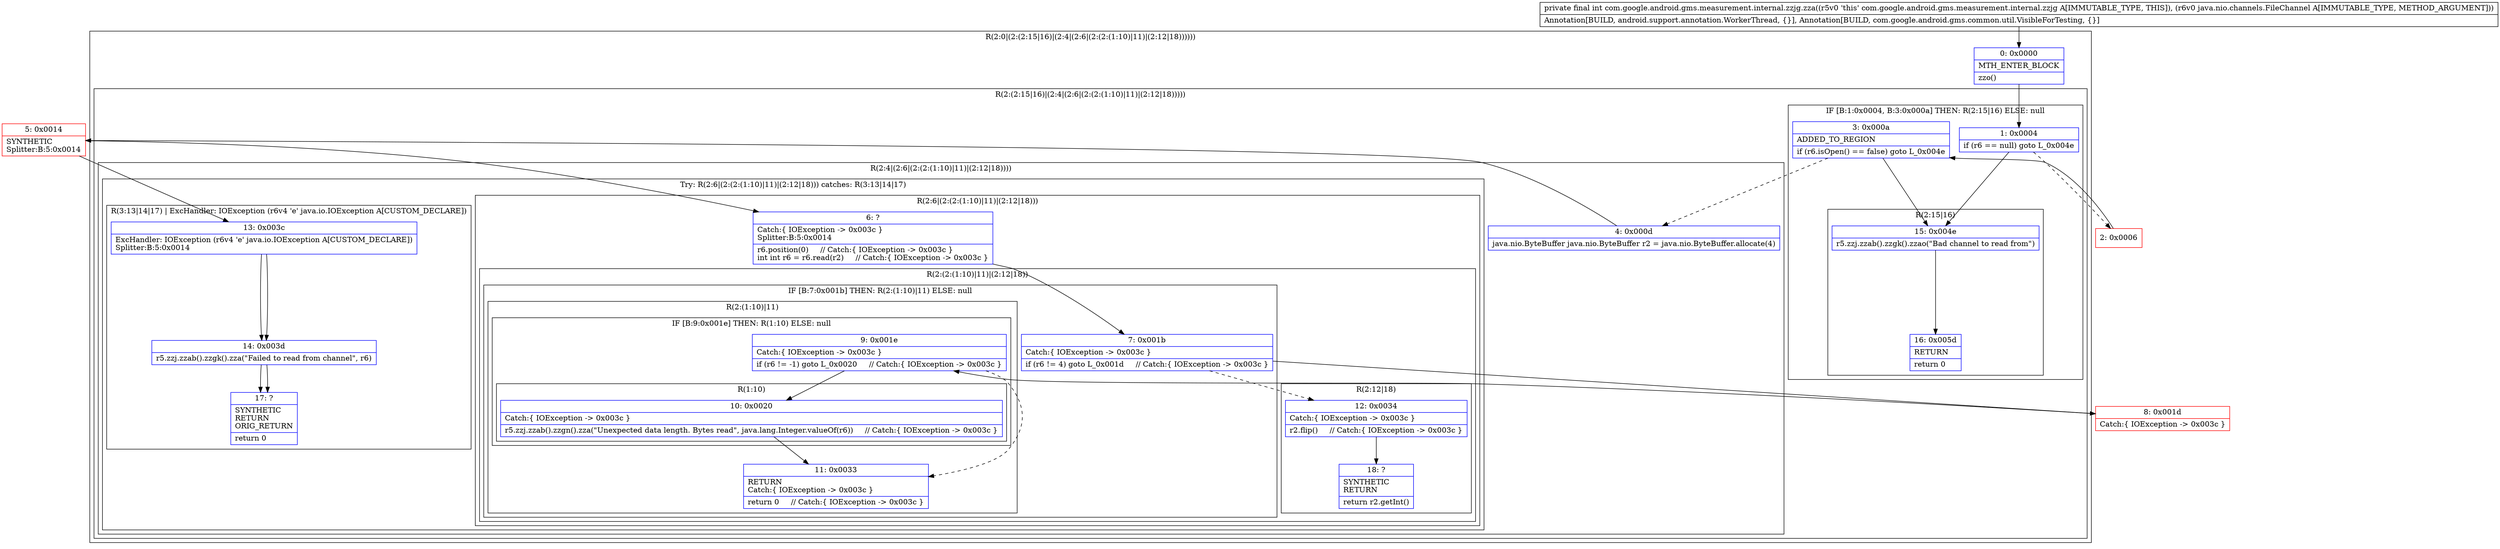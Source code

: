 digraph "CFG forcom.google.android.gms.measurement.internal.zzjg.zza(Ljava\/nio\/channels\/FileChannel;)I" {
subgraph cluster_Region_2126526003 {
label = "R(2:0|(2:(2:15|16)|(2:4|(2:6|(2:(2:(1:10)|11)|(2:12|18))))))";
node [shape=record,color=blue];
Node_0 [shape=record,label="{0\:\ 0x0000|MTH_ENTER_BLOCK\l|zzo()\l}"];
subgraph cluster_Region_1580704016 {
label = "R(2:(2:15|16)|(2:4|(2:6|(2:(2:(1:10)|11)|(2:12|18)))))";
node [shape=record,color=blue];
subgraph cluster_IfRegion_834326509 {
label = "IF [B:1:0x0004, B:3:0x000a] THEN: R(2:15|16) ELSE: null";
node [shape=record,color=blue];
Node_1 [shape=record,label="{1\:\ 0x0004|if (r6 == null) goto L_0x004e\l}"];
Node_3 [shape=record,label="{3\:\ 0x000a|ADDED_TO_REGION\l|if (r6.isOpen() == false) goto L_0x004e\l}"];
subgraph cluster_Region_1317354739 {
label = "R(2:15|16)";
node [shape=record,color=blue];
Node_15 [shape=record,label="{15\:\ 0x004e|r5.zzj.zzab().zzgk().zzao(\"Bad channel to read from\")\l}"];
Node_16 [shape=record,label="{16\:\ 0x005d|RETURN\l|return 0\l}"];
}
}
subgraph cluster_Region_2113196455 {
label = "R(2:4|(2:6|(2:(2:(1:10)|11)|(2:12|18))))";
node [shape=record,color=blue];
Node_4 [shape=record,label="{4\:\ 0x000d|java.nio.ByteBuffer java.nio.ByteBuffer r2 = java.nio.ByteBuffer.allocate(4)\l}"];
subgraph cluster_TryCatchRegion_822868670 {
label = "Try: R(2:6|(2:(2:(1:10)|11)|(2:12|18))) catches: R(3:13|14|17)";
node [shape=record,color=blue];
subgraph cluster_Region_536139742 {
label = "R(2:6|(2:(2:(1:10)|11)|(2:12|18)))";
node [shape=record,color=blue];
Node_6 [shape=record,label="{6\:\ ?|Catch:\{ IOException \-\> 0x003c \}\lSplitter:B:5:0x0014\l|r6.position(0)     \/\/ Catch:\{ IOException \-\> 0x003c \}\lint int r6 = r6.read(r2)     \/\/ Catch:\{ IOException \-\> 0x003c \}\l}"];
subgraph cluster_Region_1381491374 {
label = "R(2:(2:(1:10)|11)|(2:12|18))";
node [shape=record,color=blue];
subgraph cluster_IfRegion_1398386756 {
label = "IF [B:7:0x001b] THEN: R(2:(1:10)|11) ELSE: null";
node [shape=record,color=blue];
Node_7 [shape=record,label="{7\:\ 0x001b|Catch:\{ IOException \-\> 0x003c \}\l|if (r6 != 4) goto L_0x001d     \/\/ Catch:\{ IOException \-\> 0x003c \}\l}"];
subgraph cluster_Region_905284270 {
label = "R(2:(1:10)|11)";
node [shape=record,color=blue];
subgraph cluster_IfRegion_150682209 {
label = "IF [B:9:0x001e] THEN: R(1:10) ELSE: null";
node [shape=record,color=blue];
Node_9 [shape=record,label="{9\:\ 0x001e|Catch:\{ IOException \-\> 0x003c \}\l|if (r6 != \-1) goto L_0x0020     \/\/ Catch:\{ IOException \-\> 0x003c \}\l}"];
subgraph cluster_Region_822630023 {
label = "R(1:10)";
node [shape=record,color=blue];
Node_10 [shape=record,label="{10\:\ 0x0020|Catch:\{ IOException \-\> 0x003c \}\l|r5.zzj.zzab().zzgn().zza(\"Unexpected data length. Bytes read\", java.lang.Integer.valueOf(r6))     \/\/ Catch:\{ IOException \-\> 0x003c \}\l}"];
}
}
Node_11 [shape=record,label="{11\:\ 0x0033|RETURN\lCatch:\{ IOException \-\> 0x003c \}\l|return 0     \/\/ Catch:\{ IOException \-\> 0x003c \}\l}"];
}
}
subgraph cluster_Region_1645124351 {
label = "R(2:12|18)";
node [shape=record,color=blue];
Node_12 [shape=record,label="{12\:\ 0x0034|Catch:\{ IOException \-\> 0x003c \}\l|r2.flip()     \/\/ Catch:\{ IOException \-\> 0x003c \}\l}"];
Node_18 [shape=record,label="{18\:\ ?|SYNTHETIC\lRETURN\l|return r2.getInt()\l}"];
}
}
}
subgraph cluster_Region_1383090759 {
label = "R(3:13|14|17) | ExcHandler: IOException (r6v4 'e' java.io.IOException A[CUSTOM_DECLARE])\l";
node [shape=record,color=blue];
Node_13 [shape=record,label="{13\:\ 0x003c|ExcHandler: IOException (r6v4 'e' java.io.IOException A[CUSTOM_DECLARE])\lSplitter:B:5:0x0014\l}"];
Node_14 [shape=record,label="{14\:\ 0x003d|r5.zzj.zzab().zzgk().zza(\"Failed to read from channel\", r6)\l}"];
Node_17 [shape=record,label="{17\:\ ?|SYNTHETIC\lRETURN\lORIG_RETURN\l|return 0\l}"];
}
}
}
}
}
subgraph cluster_Region_1383090759 {
label = "R(3:13|14|17) | ExcHandler: IOException (r6v4 'e' java.io.IOException A[CUSTOM_DECLARE])\l";
node [shape=record,color=blue];
Node_13 [shape=record,label="{13\:\ 0x003c|ExcHandler: IOException (r6v4 'e' java.io.IOException A[CUSTOM_DECLARE])\lSplitter:B:5:0x0014\l}"];
Node_14 [shape=record,label="{14\:\ 0x003d|r5.zzj.zzab().zzgk().zza(\"Failed to read from channel\", r6)\l}"];
Node_17 [shape=record,label="{17\:\ ?|SYNTHETIC\lRETURN\lORIG_RETURN\l|return 0\l}"];
}
Node_2 [shape=record,color=red,label="{2\:\ 0x0006}"];
Node_5 [shape=record,color=red,label="{5\:\ 0x0014|SYNTHETIC\lSplitter:B:5:0x0014\l}"];
Node_8 [shape=record,color=red,label="{8\:\ 0x001d|Catch:\{ IOException \-\> 0x003c \}\l}"];
MethodNode[shape=record,label="{private final int com.google.android.gms.measurement.internal.zzjg.zza((r5v0 'this' com.google.android.gms.measurement.internal.zzjg A[IMMUTABLE_TYPE, THIS]), (r6v0 java.nio.channels.FileChannel A[IMMUTABLE_TYPE, METHOD_ARGUMENT]))  | Annotation[BUILD, android.support.annotation.WorkerThread, \{\}], Annotation[BUILD, com.google.android.gms.common.util.VisibleForTesting, \{\}]\l}"];
MethodNode -> Node_0;
Node_0 -> Node_1;
Node_1 -> Node_2[style=dashed];
Node_1 -> Node_15;
Node_3 -> Node_4[style=dashed];
Node_3 -> Node_15;
Node_15 -> Node_16;
Node_4 -> Node_5;
Node_6 -> Node_7;
Node_7 -> Node_8;
Node_7 -> Node_12[style=dashed];
Node_9 -> Node_10;
Node_9 -> Node_11[style=dashed];
Node_10 -> Node_11;
Node_12 -> Node_18;
Node_13 -> Node_14;
Node_14 -> Node_17;
Node_13 -> Node_14;
Node_14 -> Node_17;
Node_2 -> Node_3;
Node_5 -> Node_6;
Node_5 -> Node_13;
Node_8 -> Node_9;
}

